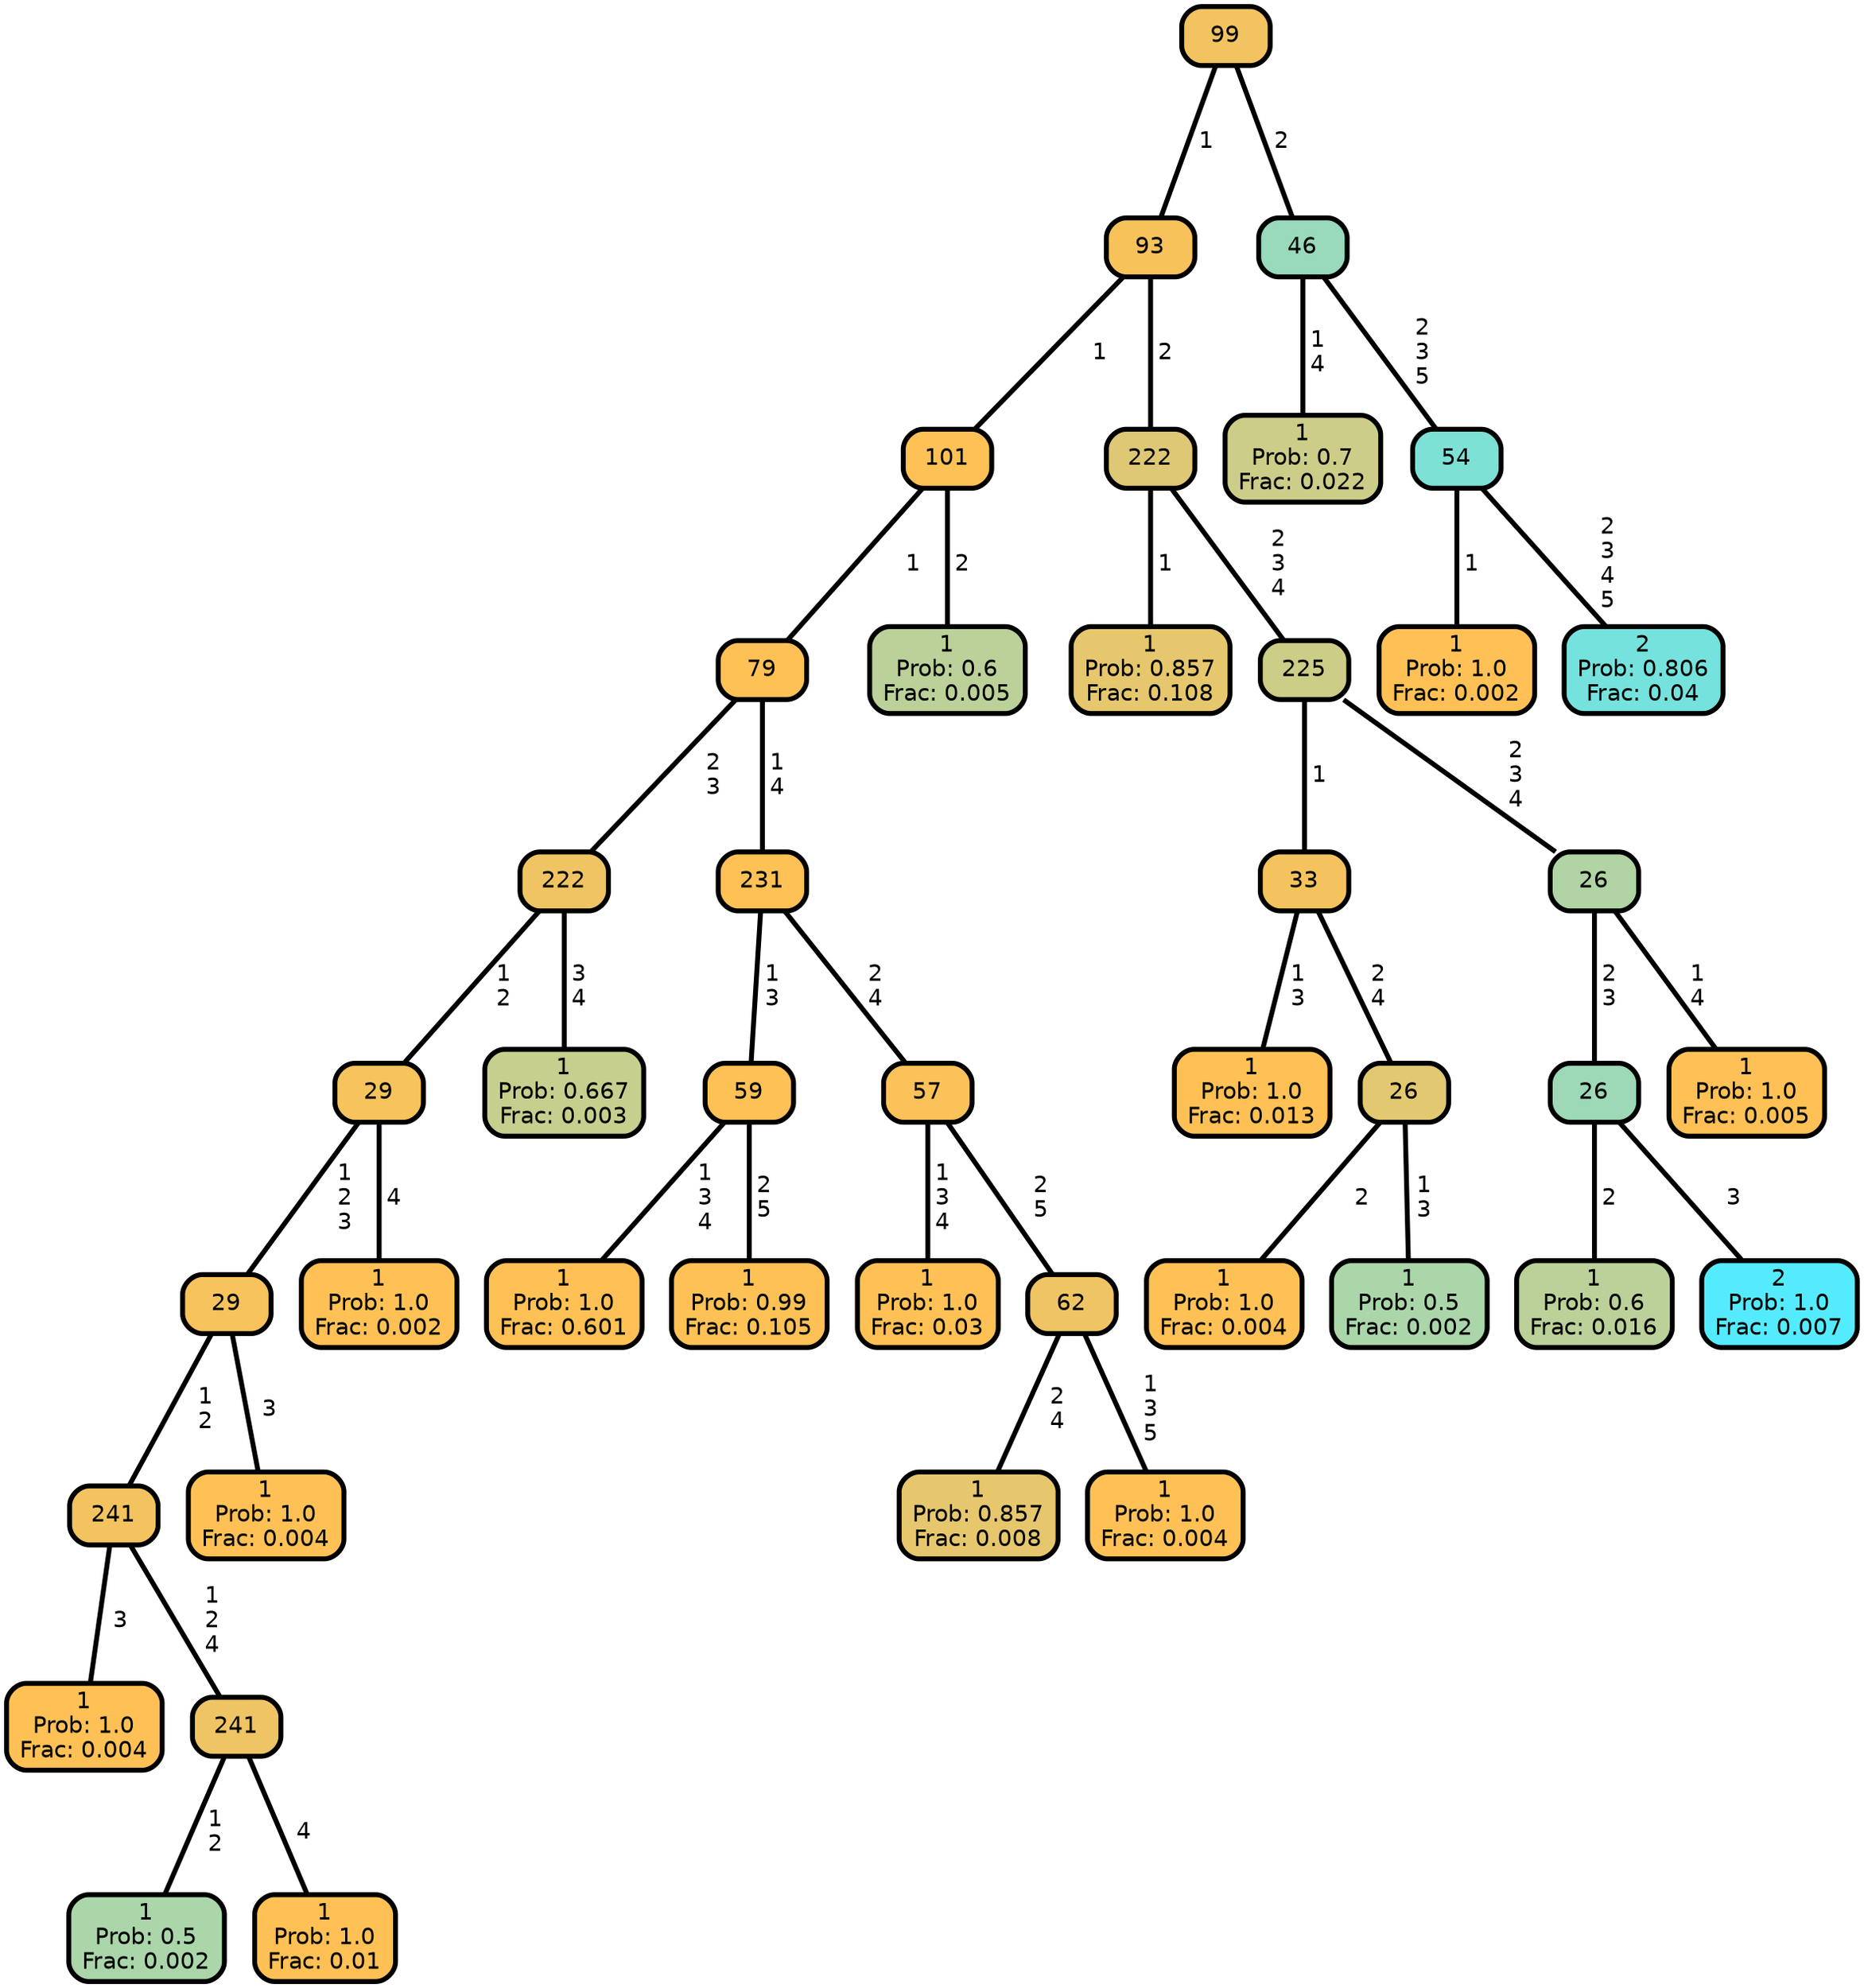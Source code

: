 graph Tree {
node [shape=box, style="filled, rounded",color="black",penwidth="3",fontcolor="black",                 fontname=helvetica] ;
graph [ranksep="0 equally", splines=straight,                 bgcolor=transparent, dpi=200] ;
edge [fontname=helvetica, color=black] ;
0 [label="1
Prob: 1.0
Frac: 0.004", fillcolor="#ffc155"] ;
1 [label="241", fillcolor="#f3c360"] ;
2 [label="1
Prob: 0.5
Frac: 0.002", fillcolor="#aad6aa"] ;
3 [label="241", fillcolor="#efc464"] ;
4 [label="1
Prob: 1.0
Frac: 0.01", fillcolor="#ffc155"] ;
5 [label="29", fillcolor="#f6c35d"] ;
6 [label="1
Prob: 1.0
Frac: 0.004", fillcolor="#ffc155"] ;
7 [label="29", fillcolor="#f6c35d"] ;
8 [label="1
Prob: 1.0
Frac: 0.002", fillcolor="#ffc155"] ;
9 [label="222", fillcolor="#f0c463"] ;
10 [label="1
Prob: 0.667
Frac: 0.003", fillcolor="#c6cf8d"] ;
11 [label="79", fillcolor="#fec155"] ;
12 [label="1
Prob: 1.0
Frac: 0.601", fillcolor="#ffc155"] ;
13 [label="59", fillcolor="#fec155"] ;
14 [label="1
Prob: 0.99
Frac: 0.105", fillcolor="#fdc156"] ;
15 [label="231", fillcolor="#fec155"] ;
16 [label="1
Prob: 1.0
Frac: 0.03", fillcolor="#ffc155"] ;
17 [label="57", fillcolor="#fac259"] ;
18 [label="1
Prob: 0.857
Frac: 0.008", fillcolor="#e6c76d"] ;
19 [label="62", fillcolor="#efc464"] ;
20 [label="1
Prob: 1.0
Frac: 0.004", fillcolor="#ffc155"] ;
21 [label="101", fillcolor="#fdc156"] ;
22 [label="1
Prob: 0.6
Frac: 0.005", fillcolor="#bbd199"] ;
23 [label="93", fillcolor="#f8c25b"] ;
24 [label="1
Prob: 0.857
Frac: 0.108", fillcolor="#e6c76d"] ;
25 [label="222", fillcolor="#dec875"] ;
26 [label="1
Prob: 1.0
Frac: 0.013", fillcolor="#ffc155"] ;
27 [label="33", fillcolor="#f5c35e"] ;
28 [label="1
Prob: 1.0
Frac: 0.004", fillcolor="#ffc155"] ;
29 [label="26", fillcolor="#e2c871"] ;
30 [label="1
Prob: 0.5
Frac: 0.002", fillcolor="#aad6aa"] ;
31 [label="225", fillcolor="#cccd87"] ;
32 [label="1
Prob: 0.6
Frac: 0.016", fillcolor="#bbd199"] ;
33 [label="26", fillcolor="#9dd9b6"] ;
34 [label="2
Prob: 1.0
Frac: 0.007", fillcolor="#55ebff"] ;
35 [label="26", fillcolor="#b0d4a3"] ;
36 [label="1
Prob: 1.0
Frac: 0.005", fillcolor="#ffc155"] ;
37 [label="99", fillcolor="#f2c461"] ;
38 [label="1
Prob: 0.7
Frac: 0.022", fillcolor="#cccd88"] ;
39 [label="46", fillcolor="#98dabb"] ;
40 [label="1
Prob: 1.0
Frac: 0.002", fillcolor="#ffc155"] ;
41 [label="54", fillcolor="#7de1d6"] ;
42 [label="2
Prob: 0.806
Frac: 0.04", fillcolor="#76e2dd"] ;
1 -- 0 [label=" 3",penwidth=3] ;
1 -- 3 [label=" 1\n 2\n 4",penwidth=3] ;
3 -- 2 [label=" 1\n 2",penwidth=3] ;
3 -- 4 [label=" 4",penwidth=3] ;
5 -- 1 [label=" 1\n 2",penwidth=3] ;
5 -- 6 [label=" 3",penwidth=3] ;
7 -- 5 [label=" 1\n 2\n 3",penwidth=3] ;
7 -- 8 [label=" 4",penwidth=3] ;
9 -- 7 [label=" 1\n 2",penwidth=3] ;
9 -- 10 [label=" 3\n 4",penwidth=3] ;
11 -- 9 [label=" 2\n 3",penwidth=3] ;
11 -- 15 [label=" 1\n 4",penwidth=3] ;
13 -- 12 [label=" 1\n 3\n 4",penwidth=3] ;
13 -- 14 [label=" 2\n 5",penwidth=3] ;
15 -- 13 [label=" 1\n 3",penwidth=3] ;
15 -- 17 [label=" 2\n 4",penwidth=3] ;
17 -- 16 [label=" 1\n 3\n 4",penwidth=3] ;
17 -- 19 [label=" 2\n 5",penwidth=3] ;
19 -- 18 [label=" 2\n 4",penwidth=3] ;
19 -- 20 [label=" 1\n 3\n 5",penwidth=3] ;
21 -- 11 [label=" 1",penwidth=3] ;
21 -- 22 [label=" 2",penwidth=3] ;
23 -- 21 [label=" 1",penwidth=3] ;
23 -- 25 [label=" 2",penwidth=3] ;
25 -- 24 [label=" 1",penwidth=3] ;
25 -- 31 [label=" 2\n 3\n 4",penwidth=3] ;
27 -- 26 [label=" 1\n 3",penwidth=3] ;
27 -- 29 [label=" 2\n 4",penwidth=3] ;
29 -- 28 [label=" 2",penwidth=3] ;
29 -- 30 [label=" 1\n 3",penwidth=3] ;
31 -- 27 [label=" 1",penwidth=3] ;
31 -- 35 [label=" 2\n 3\n 4",penwidth=3] ;
33 -- 32 [label=" 2",penwidth=3] ;
33 -- 34 [label=" 3",penwidth=3] ;
35 -- 33 [label=" 2\n 3",penwidth=3] ;
35 -- 36 [label=" 1\n 4",penwidth=3] ;
37 -- 23 [label=" 1",penwidth=3] ;
37 -- 39 [label=" 2",penwidth=3] ;
39 -- 38 [label=" 1\n 4",penwidth=3] ;
39 -- 41 [label=" 2\n 3\n 5",penwidth=3] ;
41 -- 40 [label=" 1",penwidth=3] ;
41 -- 42 [label=" 2\n 3\n 4\n 5",penwidth=3] ;
{rank = same;}}